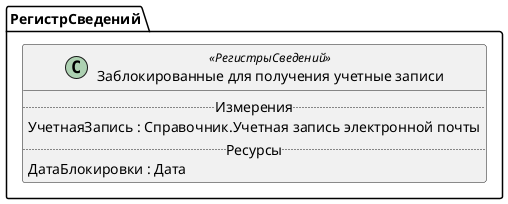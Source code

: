 ﻿@startuml ЗаблокированныеДляПолученияУчетныеЗаписи
'!include templates.wsd
'..\include templates.wsd
class РегистрСведений.ЗаблокированныеДляПолученияУчетныеЗаписи as "Заблокированные для получения учетные записи" <<РегистрыСведений>>
{
..Измерения..
УчетнаяЗапись : Справочник.Учетная запись электронной почты
..Ресурсы..
ДатаБлокировки : Дата
}
@enduml
